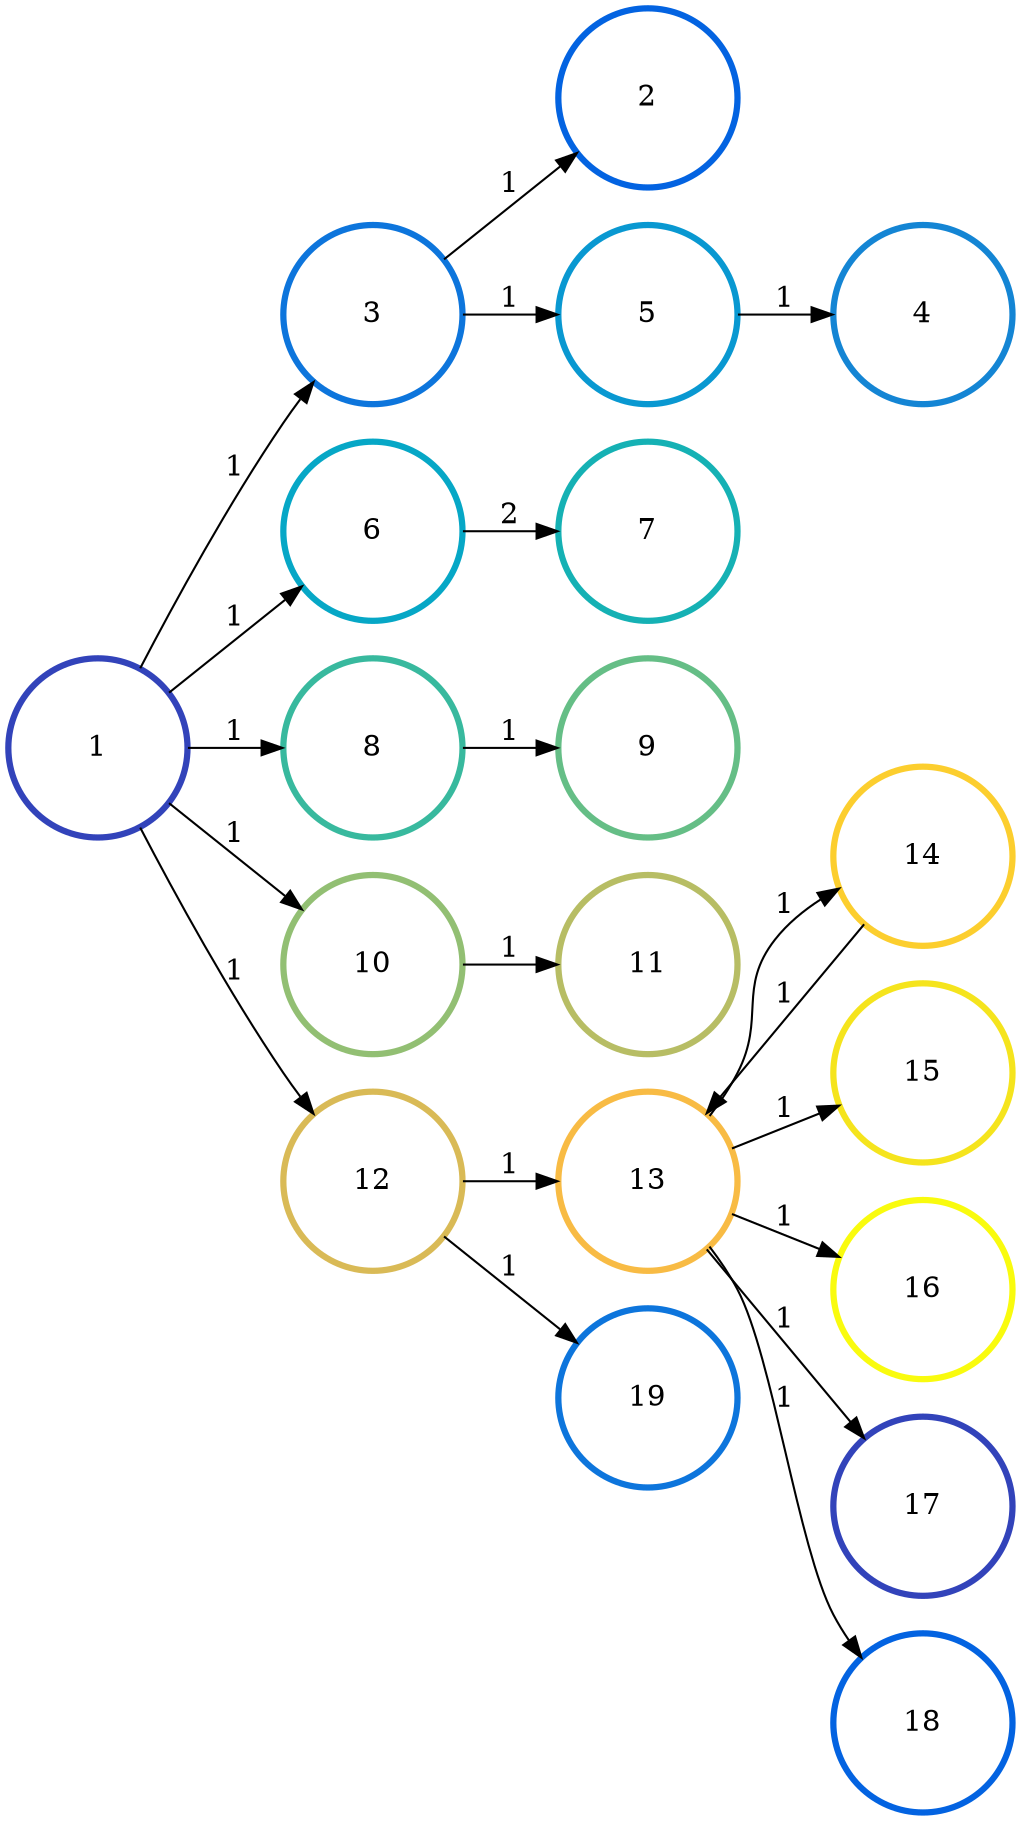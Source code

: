 digraph N {
	overlap="false"
	rankdir="LR"
	0 [label="1",width=1.2,height=1.2,style="",penwidth=3,color="#3243BA"]
	1 [label="2",width=1.2,height=1.2,style="",penwidth=3,color="#0363E1"]
	2 [label="3",width=1.2,height=1.2,style="",penwidth=3,color="#0D75DC"]
	3 [label="4",width=1.2,height=1.2,style="",penwidth=3,color="#1485D4"]
	4 [label="5",width=1.2,height=1.2,style="",penwidth=3,color="#0998D1"]
	5 [label="6",width=1.2,height=1.2,style="",penwidth=3,color="#06A7C6"]
	6 [label="7",width=1.2,height=1.2,style="",penwidth=3,color="#15B1B4"]
	7 [label="8",width=1.2,height=1.2,style="",penwidth=3,color="#38B99E"]
	8 [label="9",width=1.2,height=1.2,style="",penwidth=3,color="#65BE86"]
	9 [label="10",width=1.2,height=1.2,style="",penwidth=3,color="#92BF73"]
	10 [label="11",width=1.2,height=1.2,style="",penwidth=3,color="#B7BD64"]
	11 [label="12",width=1.2,height=1.2,style="",penwidth=3,color="#D9BA56"]
	12 [label="13",width=1.2,height=1.2,style="",penwidth=3,color="#F8BB44"]
	13 [label="14",width=1.2,height=1.2,style="",penwidth=3,color="#FCCE2E"]
	14 [label="15",width=1.2,height=1.2,style="",penwidth=3,color="#F5E41D"]
	15 [label="16",width=1.2,height=1.2,style="",penwidth=3,color="#F9FB0E"]
	16 [label="17",width=1.2,height=1.2,style="",penwidth=3,color="#3243BA"]
	17 [label="18",width=1.2,height=1.2,style="",penwidth=3,color="#0363E1"]
	18 [label="19",width=1.2,height=1.2,style="",penwidth=3,color="#0D75DC"]
	0 -> 2 [penwidth=1,color=black,label="1"]
	0 -> 5 [penwidth=1,color=black,label="1"]
	0 -> 7 [penwidth=1,color=black,label="1"]
	0 -> 9 [penwidth=1,color=black,label="1"]
	0 -> 11 [penwidth=1,color=black,label="1"]
	2 -> 1 [penwidth=1,color=black,label="1"]
	2 -> 4 [penwidth=1,color=black,label="1"]
	4 -> 3 [penwidth=1,color=black,label="1"]
	5 -> 6 [penwidth=1,color=black,label="2"]
	7 -> 8 [penwidth=1,color=black,label="1"]
	9 -> 10 [penwidth=1,color=black,label="1"]
	11 -> 12 [penwidth=1,color=black,label="1"]
	11 -> 18 [penwidth=1,color=black,label="1"]
	12 -> 13 [penwidth=1,color=black,label="1"]
	12 -> 14 [penwidth=1,color=black,label="1"]
	12 -> 15 [penwidth=1,color=black,label="1"]
	12 -> 16 [penwidth=1,color=black,label="1"]
	12 -> 17 [penwidth=1,color=black,label="1"]
	13 -> 12 [penwidth=1,color=black,label="1"]
}

